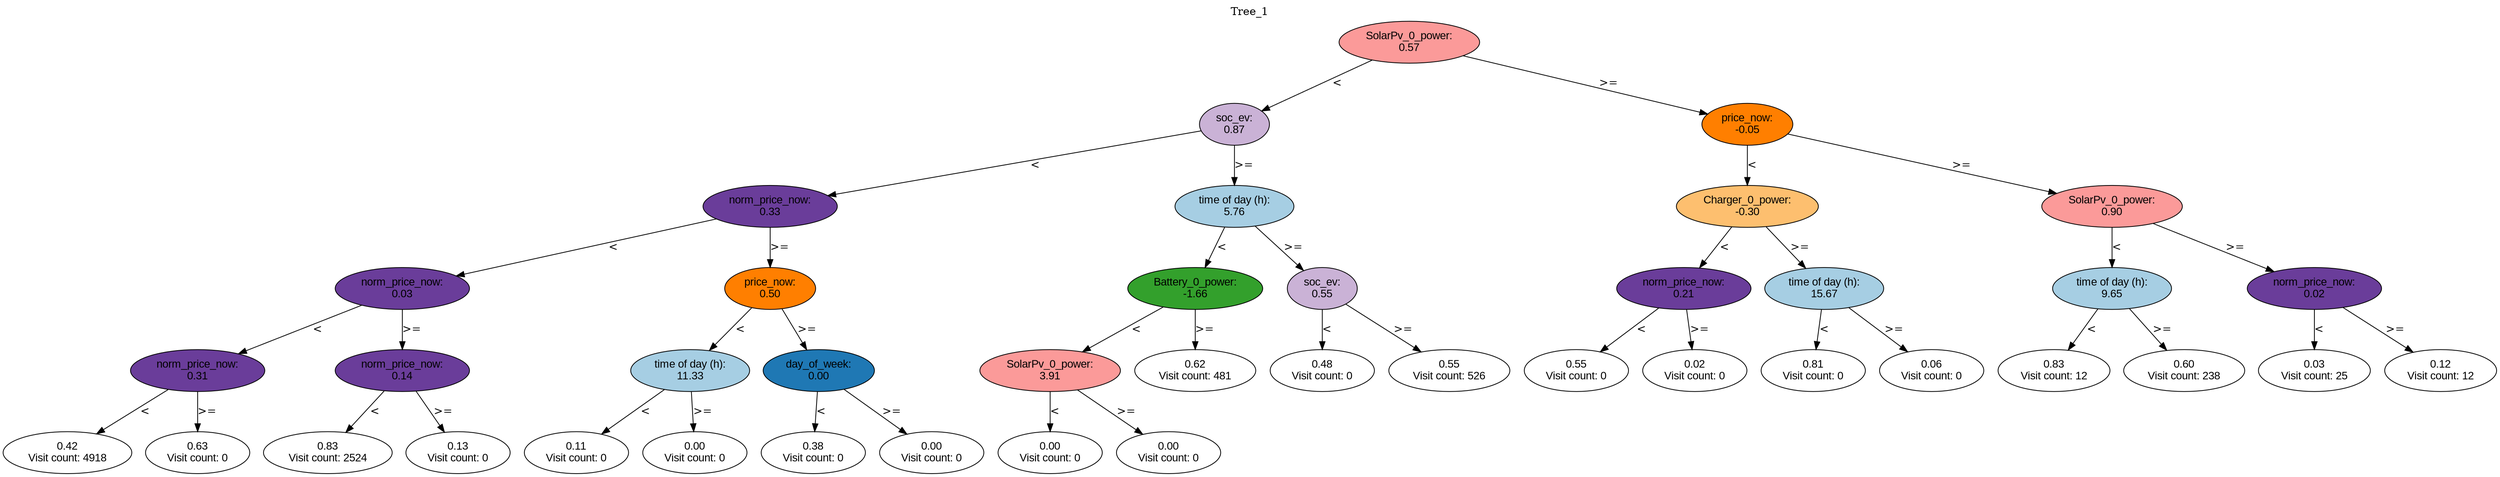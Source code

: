 digraph BST {
    node [fontname="Arial" style=filled colorscheme=paired12];
    0 [ label = "SolarPv_0_power:
0.57" fillcolor=5];
    1 [ label = "soc_ev:
0.87" fillcolor=9];
    2 [ label = "norm_price_now:
0.33" fillcolor=10];
    3 [ label = "norm_price_now:
0.03" fillcolor=10];
    4 [ label = "norm_price_now:
0.31" fillcolor=10];
    5 [ label = "0.42
Visit count: 4918" fillcolor=white];
    6 [ label = "0.63
Visit count: 0" fillcolor=white];
    7 [ label = "norm_price_now:
0.14" fillcolor=10];
    8 [ label = "0.83
Visit count: 2524" fillcolor=white];
    9 [ label = "0.13
Visit count: 0" fillcolor=white];
    10 [ label = "price_now:
0.50" fillcolor=8];
    11 [ label = "time of day (h):
11.33" fillcolor=1];
    12 [ label = "0.11
Visit count: 0" fillcolor=white];
    13 [ label = "0.00
Visit count: 0" fillcolor=white];
    14 [ label = "day_of_week:
0.00" fillcolor=2];
    15 [ label = "0.38
Visit count: 0" fillcolor=white];
    16 [ label = "0.00
Visit count: 0" fillcolor=white];
    17 [ label = "time of day (h):
5.76" fillcolor=1];
    18 [ label = "Battery_0_power:
-1.66" fillcolor=4];
    19 [ label = "SolarPv_0_power:
3.91" fillcolor=5];
    20 [ label = "0.00
Visit count: 0" fillcolor=white];
    21 [ label = "0.00
Visit count: 0" fillcolor=white];
    22 [ label = "0.62
Visit count: 481" fillcolor=white];
    23 [ label = "soc_ev:
0.55" fillcolor=9];
    24 [ label = "0.48
Visit count: 0" fillcolor=white];
    25 [ label = "0.55
Visit count: 526" fillcolor=white];
    26 [ label = "price_now:
-0.05" fillcolor=8];
    27 [ label = "Charger_0_power:
-0.30" fillcolor=7];
    28 [ label = "norm_price_now:
0.21" fillcolor=10];
    29 [ label = "0.55
Visit count: 0" fillcolor=white];
    30 [ label = "0.02
Visit count: 0" fillcolor=white];
    31 [ label = "time of day (h):
15.67" fillcolor=1];
    32 [ label = "0.81
Visit count: 0" fillcolor=white];
    33 [ label = "0.06
Visit count: 0" fillcolor=white];
    34 [ label = "SolarPv_0_power:
0.90" fillcolor=5];
    35 [ label = "time of day (h):
9.65" fillcolor=1];
    36 [ label = "0.83
Visit count: 12" fillcolor=white];
    37 [ label = "0.60
Visit count: 238" fillcolor=white];
    38 [ label = "norm_price_now:
0.02" fillcolor=10];
    39 [ label = "0.03
Visit count: 25" fillcolor=white];
    40 [ label = "0.12
Visit count: 12" fillcolor=white];

    0  -> 1[ label = "<"];
    0  -> 26[ label = ">="];
    1  -> 2[ label = "<"];
    1  -> 17[ label = ">="];
    2  -> 3[ label = "<"];
    2  -> 10[ label = ">="];
    3  -> 4[ label = "<"];
    3  -> 7[ label = ">="];
    4  -> 5[ label = "<"];
    4  -> 6[ label = ">="];
    7  -> 8[ label = "<"];
    7  -> 9[ label = ">="];
    10  -> 11[ label = "<"];
    10  -> 14[ label = ">="];
    11  -> 12[ label = "<"];
    11  -> 13[ label = ">="];
    14  -> 15[ label = "<"];
    14  -> 16[ label = ">="];
    17  -> 18[ label = "<"];
    17  -> 23[ label = ">="];
    18  -> 19[ label = "<"];
    18  -> 22[ label = ">="];
    19  -> 20[ label = "<"];
    19  -> 21[ label = ">="];
    23  -> 24[ label = "<"];
    23  -> 25[ label = ">="];
    26  -> 27[ label = "<"];
    26  -> 34[ label = ">="];
    27  -> 28[ label = "<"];
    27  -> 31[ label = ">="];
    28  -> 29[ label = "<"];
    28  -> 30[ label = ">="];
    31  -> 32[ label = "<"];
    31  -> 33[ label = ">="];
    34  -> 35[ label = "<"];
    34  -> 38[ label = ">="];
    35  -> 36[ label = "<"];
    35  -> 37[ label = ">="];
    38  -> 39[ label = "<"];
    38  -> 40[ label = ">="];

    labelloc="t";
    label="Tree_1";
}
